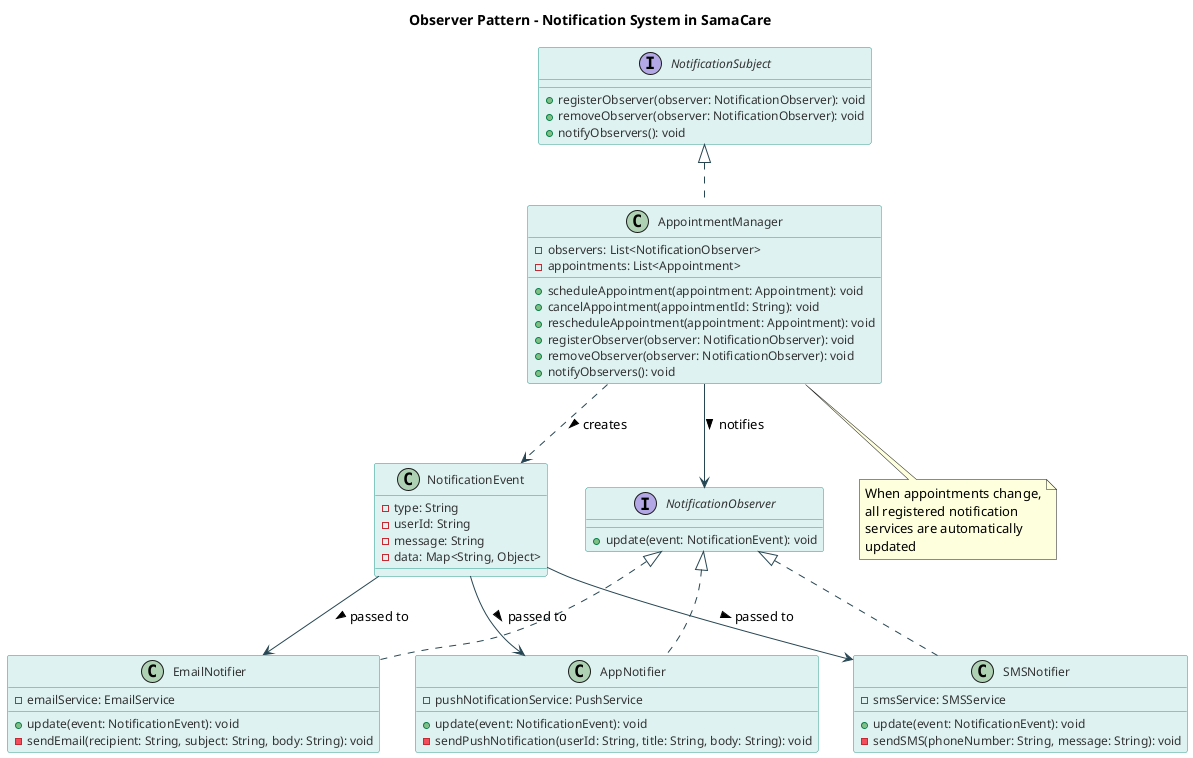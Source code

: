 @startuml Observer Pattern in SamaCare
skinparam backgroundColor #FFFFFF
skinparam classFontColor #333333
skinparam classFontSize 14
skinparam classAttributeFontColor #333333
skinparam classAttributeFontSize 12
skinparam classBorderColor #2a9d8f
skinparam classBackgroundColor #def2f1
skinparam classArrowColor #264653
skinparam shadowing false
skinparam stereotypeCBackgroundColor #e9c46a

title Observer Pattern - Notification System in SamaCare

interface NotificationObserver {
  +update(event: NotificationEvent): void
}

interface NotificationSubject {
  +registerObserver(observer: NotificationObserver): void
  +removeObserver(observer: NotificationObserver): void
  +notifyObservers(): void
}

class AppointmentManager {
  -observers: List<NotificationObserver>
  -appointments: List<Appointment>
  +scheduleAppointment(appointment: Appointment): void
  +cancelAppointment(appointmentId: String): void
  +rescheduleAppointment(appointment: Appointment): void
  +registerObserver(observer: NotificationObserver): void
  +removeObserver(observer: NotificationObserver): void
  +notifyObservers(): void
}

class EmailNotifier {
  -emailService: EmailService
  +update(event: NotificationEvent): void
  -sendEmail(recipient: String, subject: String, body: String): void
}

class SMSNotifier {
  -smsService: SMSService
  +update(event: NotificationEvent): void
  -sendSMS(phoneNumber: String, message: String): void
}

class AppNotifier {
  -pushNotificationService: PushService
  +update(event: NotificationEvent): void
  -sendPushNotification(userId: String, title: String, body: String): void
}

class NotificationEvent {
  -type: String
  -userId: String
  -message: String
  -data: Map<String, Object>
}

NotificationSubject <|.. AppointmentManager
NotificationObserver <|.. EmailNotifier
NotificationObserver <|.. SMSNotifier
NotificationObserver <|.. AppNotifier
AppointmentManager --> NotificationObserver: notifies >
AppointmentManager ..> NotificationEvent: creates >
NotificationEvent --> EmailNotifier: passed to >
NotificationEvent --> SMSNotifier: passed to >
NotificationEvent --> AppNotifier: passed to >

note "When appointments change,\nall registered notification\nservices are automatically\nupdated" as N1
AppointmentManager .. N1

@enduml